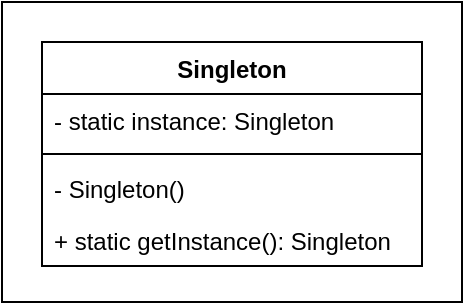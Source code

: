 <mxfile version="13.8.0" type="device"><diagram id="GG5wOPjDovDRHRb1yHNC" name="Page-1"><mxGraphModel dx="1645" dy="656" grid="1" gridSize="10" guides="1" tooltips="1" connect="1" arrows="1" fold="1" page="1" pageScale="1" pageWidth="827" pageHeight="1169" math="0" shadow="0"><root><mxCell id="0"/><mxCell id="1" parent="0"/><mxCell id="y2_j8A9MaT2T3MPjWkJG-11" value="" style="rounded=0;whiteSpace=wrap;html=1;" vertex="1" parent="1"><mxGeometry x="10" y="130" width="230" height="150" as="geometry"/></mxCell><mxCell id="y2_j8A9MaT2T3MPjWkJG-1" value="Singleton" style="swimlane;fontStyle=1;align=center;verticalAlign=top;childLayout=stackLayout;horizontal=1;startSize=26;horizontalStack=0;resizeParent=1;resizeParentMax=0;resizeLast=0;collapsible=1;marginBottom=0;" vertex="1" parent="1"><mxGeometry x="30" y="150" width="190" height="112" as="geometry"/></mxCell><mxCell id="y2_j8A9MaT2T3MPjWkJG-5" value="- static instance: Singleton" style="text;strokeColor=none;fillColor=none;align=left;verticalAlign=top;spacingLeft=4;spacingRight=4;overflow=hidden;rotatable=0;points=[[0,0.5],[1,0.5]];portConstraint=eastwest;" vertex="1" parent="y2_j8A9MaT2T3MPjWkJG-1"><mxGeometry y="26" width="190" height="26" as="geometry"/></mxCell><mxCell id="y2_j8A9MaT2T3MPjWkJG-3" value="" style="line;strokeWidth=1;fillColor=none;align=left;verticalAlign=middle;spacingTop=-1;spacingLeft=3;spacingRight=3;rotatable=0;labelPosition=right;points=[];portConstraint=eastwest;" vertex="1" parent="y2_j8A9MaT2T3MPjWkJG-1"><mxGeometry y="52" width="190" height="8" as="geometry"/></mxCell><mxCell id="y2_j8A9MaT2T3MPjWkJG-4" value="- Singleton()" style="text;strokeColor=none;fillColor=none;align=left;verticalAlign=top;spacingLeft=4;spacingRight=4;overflow=hidden;rotatable=0;points=[[0,0.5],[1,0.5]];portConstraint=eastwest;" vertex="1" parent="y2_j8A9MaT2T3MPjWkJG-1"><mxGeometry y="60" width="190" height="26" as="geometry"/></mxCell><mxCell id="y2_j8A9MaT2T3MPjWkJG-7" value="+ static getInstance(): Singleton" style="text;strokeColor=none;fillColor=none;align=left;verticalAlign=top;spacingLeft=4;spacingRight=4;overflow=hidden;rotatable=0;points=[[0,0.5],[1,0.5]];portConstraint=eastwest;" vertex="1" parent="y2_j8A9MaT2T3MPjWkJG-1"><mxGeometry y="86" width="190" height="26" as="geometry"/></mxCell></root></mxGraphModel></diagram></mxfile>